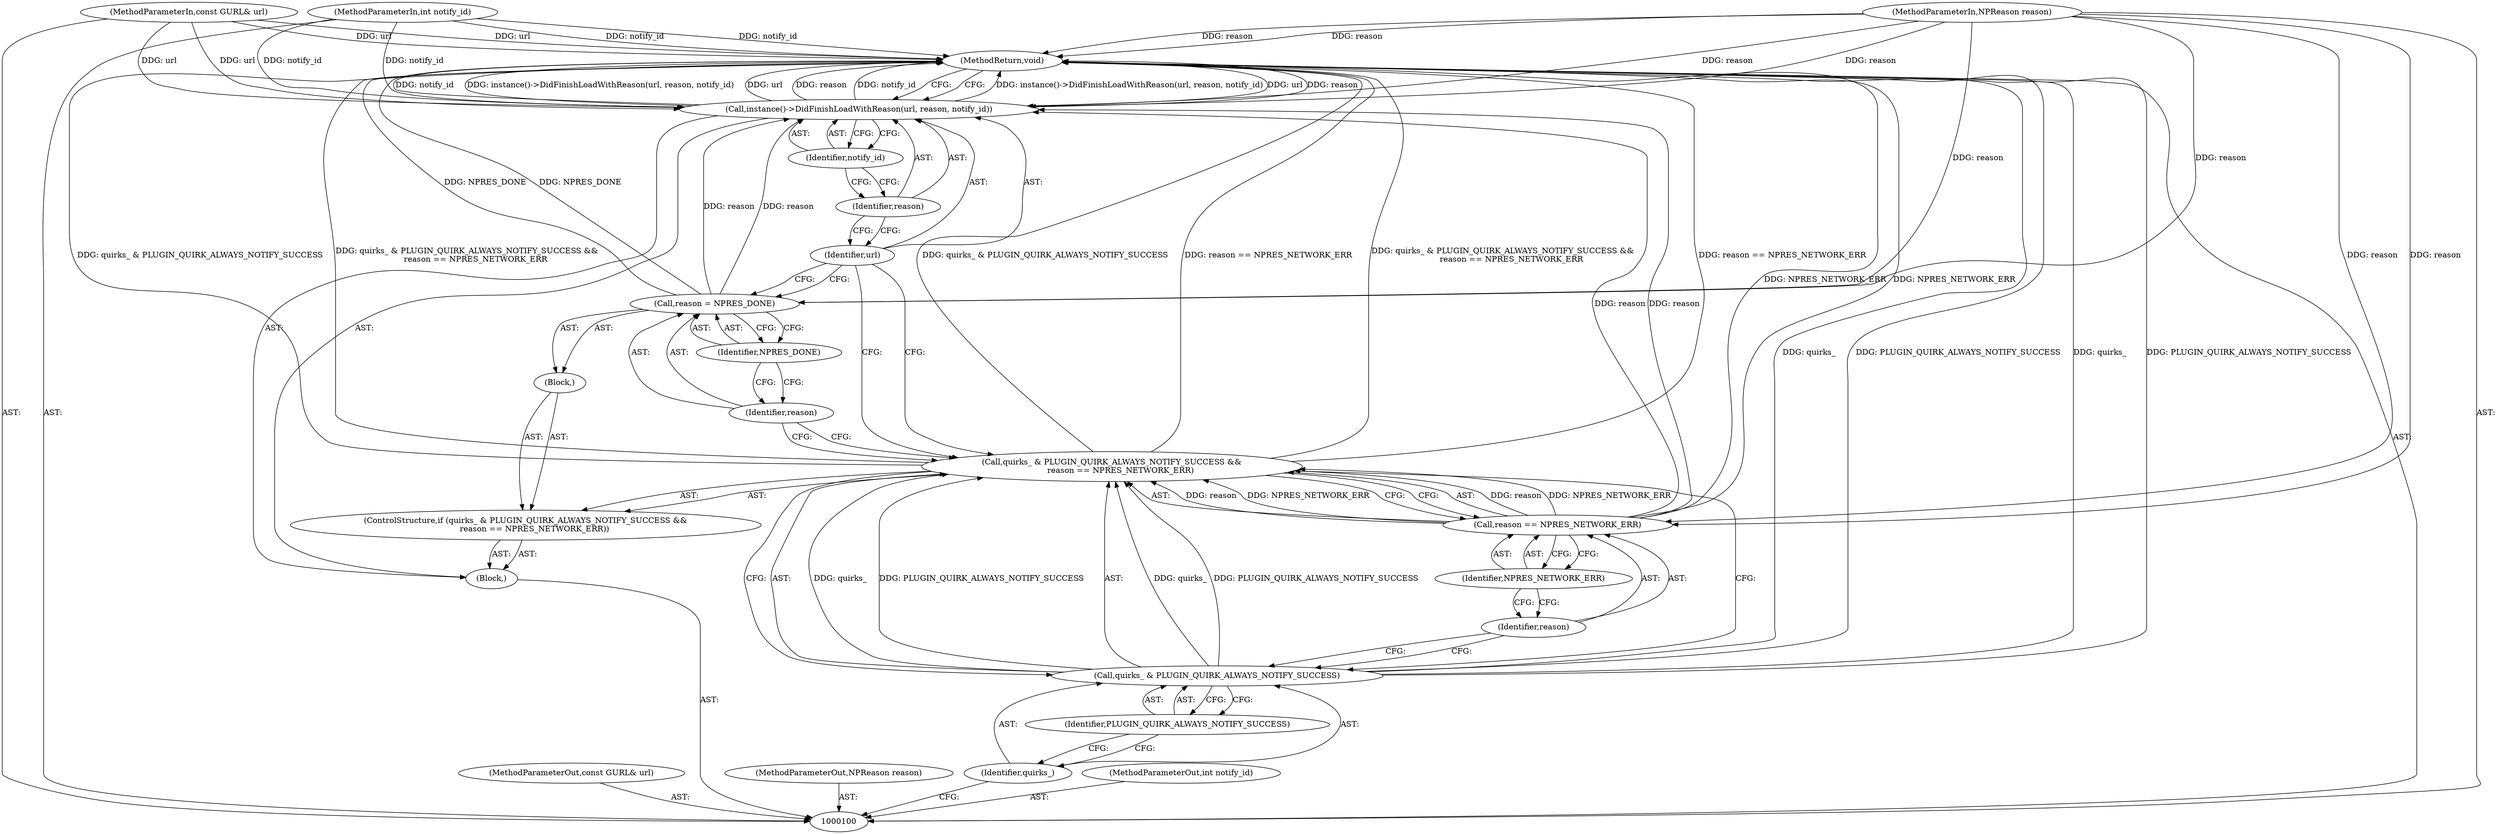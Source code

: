 digraph "0_Chrome_ea3d1d84be3d6f97bf50e76511c9e26af6895533_35" {
"1000121" [label="(MethodReturn,void)"];
"1000101" [label="(MethodParameterIn,const GURL& url)"];
"1000154" [label="(MethodParameterOut,const GURL& url)"];
"1000102" [label="(MethodParameterIn,NPReason reason)"];
"1000155" [label="(MethodParameterOut,NPReason reason)"];
"1000103" [label="(MethodParameterIn,int notify_id)"];
"1000156" [label="(MethodParameterOut,int notify_id)"];
"1000104" [label="(Block,)"];
"1000109" [label="(Identifier,PLUGIN_QUIRK_ALWAYS_NOTIFY_SUCCESS)"];
"1000105" [label="(ControlStructure,if (quirks_ & PLUGIN_QUIRK_ALWAYS_NOTIFY_SUCCESS &&\n       reason == NPRES_NETWORK_ERR))"];
"1000106" [label="(Call,quirks_ & PLUGIN_QUIRK_ALWAYS_NOTIFY_SUCCESS &&\n       reason == NPRES_NETWORK_ERR)"];
"1000107" [label="(Call,quirks_ & PLUGIN_QUIRK_ALWAYS_NOTIFY_SUCCESS)"];
"1000108" [label="(Identifier,quirks_)"];
"1000112" [label="(Identifier,NPRES_NETWORK_ERR)"];
"1000113" [label="(Block,)"];
"1000110" [label="(Call,reason == NPRES_NETWORK_ERR)"];
"1000111" [label="(Identifier,reason)"];
"1000116" [label="(Identifier,NPRES_DONE)"];
"1000114" [label="(Call,reason = NPRES_DONE)"];
"1000115" [label="(Identifier,reason)"];
"1000117" [label="(Call,instance()->DidFinishLoadWithReason(url, reason, notify_id))"];
"1000118" [label="(Identifier,url)"];
"1000119" [label="(Identifier,reason)"];
"1000120" [label="(Identifier,notify_id)"];
"1000121" -> "1000100"  [label="AST: "];
"1000121" -> "1000117"  [label="CFG: "];
"1000117" -> "1000121"  [label="DDG: instance()->DidFinishLoadWithReason(url, reason, notify_id)"];
"1000117" -> "1000121"  [label="DDG: url"];
"1000117" -> "1000121"  [label="DDG: reason"];
"1000117" -> "1000121"  [label="DDG: notify_id"];
"1000107" -> "1000121"  [label="DDG: quirks_"];
"1000107" -> "1000121"  [label="DDG: PLUGIN_QUIRK_ALWAYS_NOTIFY_SUCCESS"];
"1000106" -> "1000121"  [label="DDG: quirks_ & PLUGIN_QUIRK_ALWAYS_NOTIFY_SUCCESS"];
"1000106" -> "1000121"  [label="DDG: reason == NPRES_NETWORK_ERR"];
"1000106" -> "1000121"  [label="DDG: quirks_ & PLUGIN_QUIRK_ALWAYS_NOTIFY_SUCCESS &&\n       reason == NPRES_NETWORK_ERR"];
"1000103" -> "1000121"  [label="DDG: notify_id"];
"1000114" -> "1000121"  [label="DDG: NPRES_DONE"];
"1000102" -> "1000121"  [label="DDG: reason"];
"1000110" -> "1000121"  [label="DDG: NPRES_NETWORK_ERR"];
"1000101" -> "1000121"  [label="DDG: url"];
"1000101" -> "1000100"  [label="AST: "];
"1000101" -> "1000121"  [label="DDG: url"];
"1000101" -> "1000117"  [label="DDG: url"];
"1000154" -> "1000100"  [label="AST: "];
"1000102" -> "1000100"  [label="AST: "];
"1000102" -> "1000121"  [label="DDG: reason"];
"1000102" -> "1000110"  [label="DDG: reason"];
"1000102" -> "1000114"  [label="DDG: reason"];
"1000102" -> "1000117"  [label="DDG: reason"];
"1000155" -> "1000100"  [label="AST: "];
"1000103" -> "1000100"  [label="AST: "];
"1000103" -> "1000121"  [label="DDG: notify_id"];
"1000103" -> "1000117"  [label="DDG: notify_id"];
"1000156" -> "1000100"  [label="AST: "];
"1000104" -> "1000100"  [label="AST: "];
"1000105" -> "1000104"  [label="AST: "];
"1000117" -> "1000104"  [label="AST: "];
"1000109" -> "1000107"  [label="AST: "];
"1000109" -> "1000108"  [label="CFG: "];
"1000107" -> "1000109"  [label="CFG: "];
"1000105" -> "1000104"  [label="AST: "];
"1000106" -> "1000105"  [label="AST: "];
"1000113" -> "1000105"  [label="AST: "];
"1000106" -> "1000105"  [label="AST: "];
"1000106" -> "1000107"  [label="CFG: "];
"1000106" -> "1000110"  [label="CFG: "];
"1000107" -> "1000106"  [label="AST: "];
"1000110" -> "1000106"  [label="AST: "];
"1000115" -> "1000106"  [label="CFG: "];
"1000118" -> "1000106"  [label="CFG: "];
"1000106" -> "1000121"  [label="DDG: quirks_ & PLUGIN_QUIRK_ALWAYS_NOTIFY_SUCCESS"];
"1000106" -> "1000121"  [label="DDG: reason == NPRES_NETWORK_ERR"];
"1000106" -> "1000121"  [label="DDG: quirks_ & PLUGIN_QUIRK_ALWAYS_NOTIFY_SUCCESS &&\n       reason == NPRES_NETWORK_ERR"];
"1000107" -> "1000106"  [label="DDG: quirks_"];
"1000107" -> "1000106"  [label="DDG: PLUGIN_QUIRK_ALWAYS_NOTIFY_SUCCESS"];
"1000110" -> "1000106"  [label="DDG: reason"];
"1000110" -> "1000106"  [label="DDG: NPRES_NETWORK_ERR"];
"1000107" -> "1000106"  [label="AST: "];
"1000107" -> "1000109"  [label="CFG: "];
"1000108" -> "1000107"  [label="AST: "];
"1000109" -> "1000107"  [label="AST: "];
"1000111" -> "1000107"  [label="CFG: "];
"1000106" -> "1000107"  [label="CFG: "];
"1000107" -> "1000121"  [label="DDG: quirks_"];
"1000107" -> "1000121"  [label="DDG: PLUGIN_QUIRK_ALWAYS_NOTIFY_SUCCESS"];
"1000107" -> "1000106"  [label="DDG: quirks_"];
"1000107" -> "1000106"  [label="DDG: PLUGIN_QUIRK_ALWAYS_NOTIFY_SUCCESS"];
"1000108" -> "1000107"  [label="AST: "];
"1000108" -> "1000100"  [label="CFG: "];
"1000109" -> "1000108"  [label="CFG: "];
"1000112" -> "1000110"  [label="AST: "];
"1000112" -> "1000111"  [label="CFG: "];
"1000110" -> "1000112"  [label="CFG: "];
"1000113" -> "1000105"  [label="AST: "];
"1000114" -> "1000113"  [label="AST: "];
"1000110" -> "1000106"  [label="AST: "];
"1000110" -> "1000112"  [label="CFG: "];
"1000111" -> "1000110"  [label="AST: "];
"1000112" -> "1000110"  [label="AST: "];
"1000106" -> "1000110"  [label="CFG: "];
"1000110" -> "1000121"  [label="DDG: NPRES_NETWORK_ERR"];
"1000110" -> "1000106"  [label="DDG: reason"];
"1000110" -> "1000106"  [label="DDG: NPRES_NETWORK_ERR"];
"1000102" -> "1000110"  [label="DDG: reason"];
"1000110" -> "1000117"  [label="DDG: reason"];
"1000111" -> "1000110"  [label="AST: "];
"1000111" -> "1000107"  [label="CFG: "];
"1000112" -> "1000111"  [label="CFG: "];
"1000116" -> "1000114"  [label="AST: "];
"1000116" -> "1000115"  [label="CFG: "];
"1000114" -> "1000116"  [label="CFG: "];
"1000114" -> "1000113"  [label="AST: "];
"1000114" -> "1000116"  [label="CFG: "];
"1000115" -> "1000114"  [label="AST: "];
"1000116" -> "1000114"  [label="AST: "];
"1000118" -> "1000114"  [label="CFG: "];
"1000114" -> "1000121"  [label="DDG: NPRES_DONE"];
"1000102" -> "1000114"  [label="DDG: reason"];
"1000114" -> "1000117"  [label="DDG: reason"];
"1000115" -> "1000114"  [label="AST: "];
"1000115" -> "1000106"  [label="CFG: "];
"1000116" -> "1000115"  [label="CFG: "];
"1000117" -> "1000104"  [label="AST: "];
"1000117" -> "1000120"  [label="CFG: "];
"1000118" -> "1000117"  [label="AST: "];
"1000119" -> "1000117"  [label="AST: "];
"1000120" -> "1000117"  [label="AST: "];
"1000121" -> "1000117"  [label="CFG: "];
"1000117" -> "1000121"  [label="DDG: instance()->DidFinishLoadWithReason(url, reason, notify_id)"];
"1000117" -> "1000121"  [label="DDG: url"];
"1000117" -> "1000121"  [label="DDG: reason"];
"1000117" -> "1000121"  [label="DDG: notify_id"];
"1000101" -> "1000117"  [label="DDG: url"];
"1000114" -> "1000117"  [label="DDG: reason"];
"1000110" -> "1000117"  [label="DDG: reason"];
"1000102" -> "1000117"  [label="DDG: reason"];
"1000103" -> "1000117"  [label="DDG: notify_id"];
"1000118" -> "1000117"  [label="AST: "];
"1000118" -> "1000114"  [label="CFG: "];
"1000118" -> "1000106"  [label="CFG: "];
"1000119" -> "1000118"  [label="CFG: "];
"1000119" -> "1000117"  [label="AST: "];
"1000119" -> "1000118"  [label="CFG: "];
"1000120" -> "1000119"  [label="CFG: "];
"1000120" -> "1000117"  [label="AST: "];
"1000120" -> "1000119"  [label="CFG: "];
"1000117" -> "1000120"  [label="CFG: "];
}
